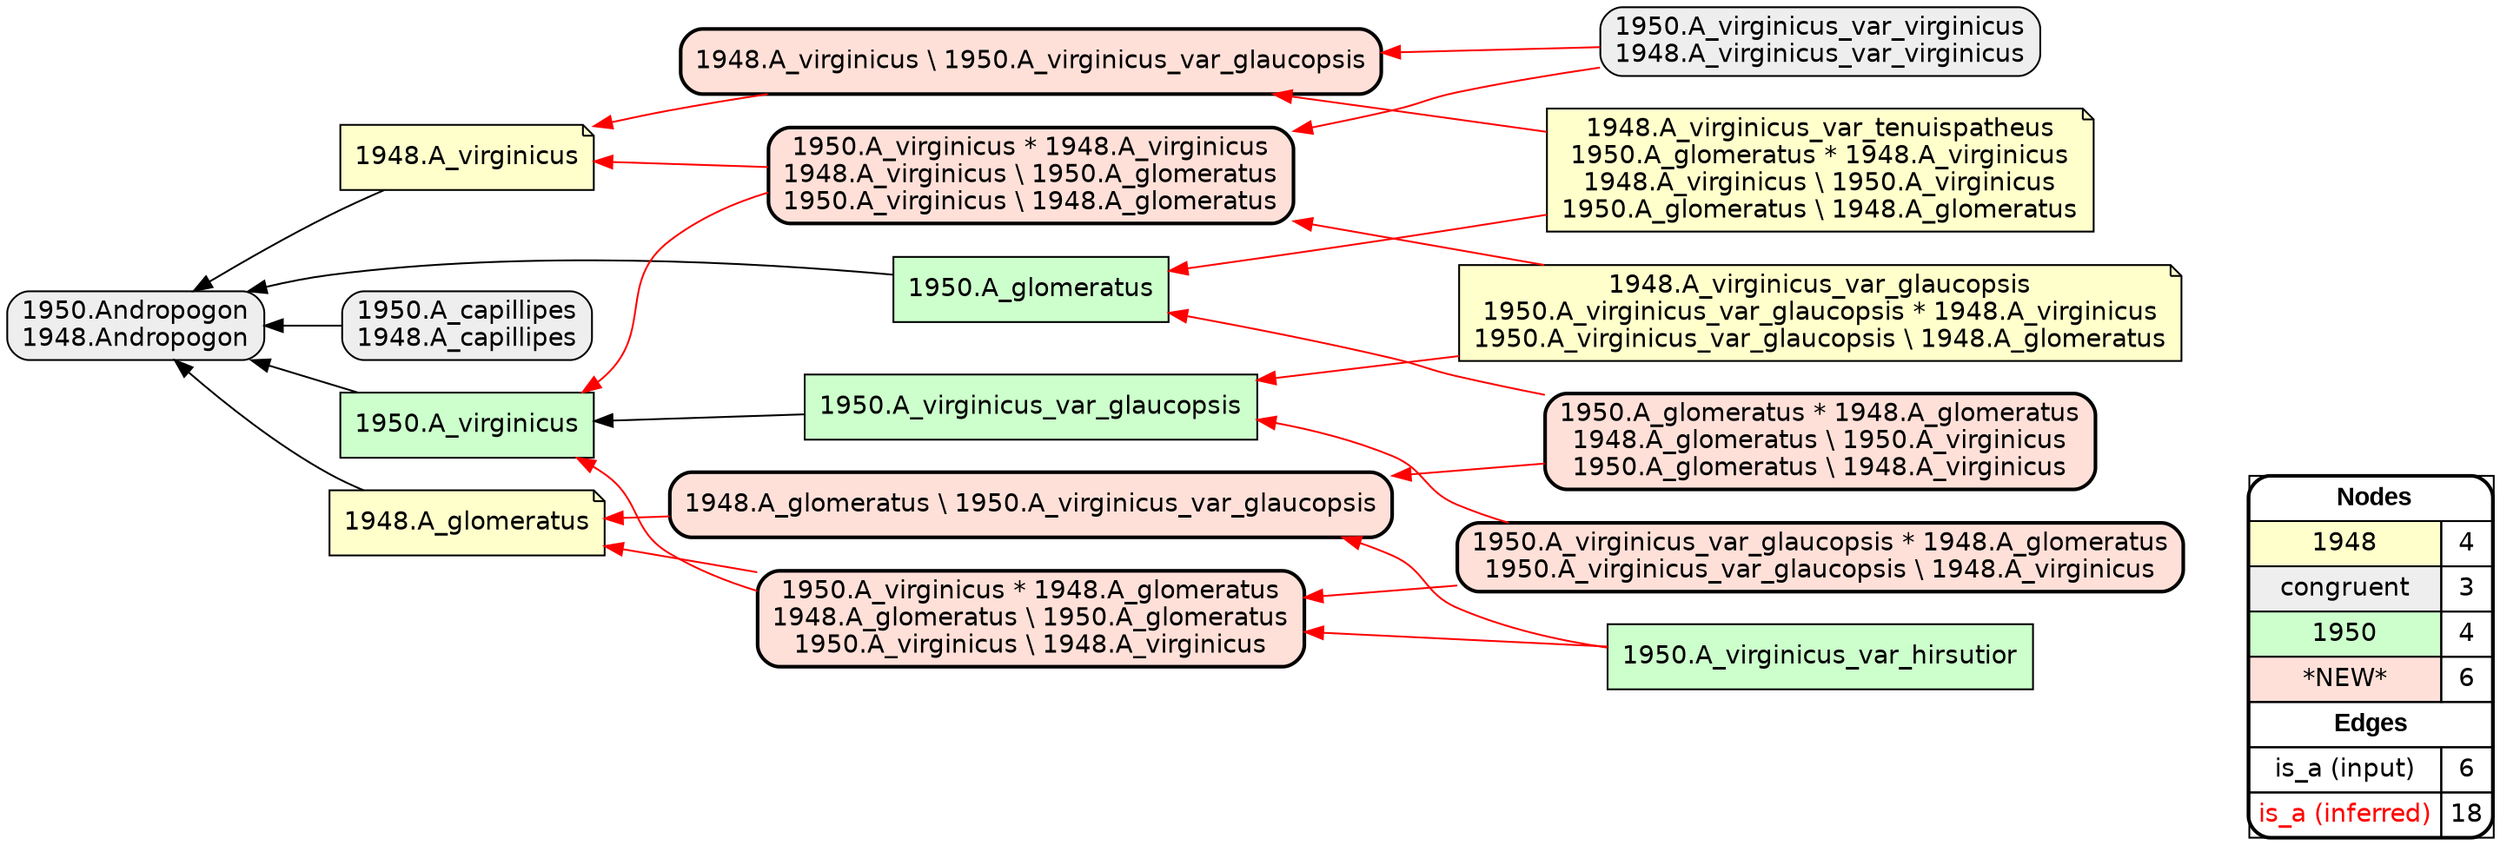 digraph{
rankdir=RL
node[shape=note style=filled fillcolor="#FFFFCC" fontname="helvetica"] 
"1948.A_virginicus"
"1948.A_virginicus_var_glaucopsis\n1950.A_virginicus_var_glaucopsis * 1948.A_virginicus\n1950.A_virginicus_var_glaucopsis \\ 1948.A_glomeratus"
"1948.A_virginicus_var_tenuispatheus\n1950.A_glomeratus * 1948.A_virginicus\n1948.A_virginicus \\ 1950.A_virginicus\n1950.A_glomeratus \\ 1948.A_glomeratus"
"1948.A_glomeratus"
node[shape=box style="filled,rounded" fillcolor="#EEEEEE" fontname="helvetica"] 
"1950.Andropogon\n1948.Andropogon"
"1950.A_capillipes\n1948.A_capillipes"
"1950.A_virginicus_var_virginicus\n1948.A_virginicus_var_virginicus"
node[shape=box style=filled fillcolor="#CCFFCC" fontname="helvetica"] 
"1950.A_virginicus"
"1950.A_virginicus_var_hirsutior"
"1950.A_virginicus_var_glaucopsis"
"1950.A_glomeratus"
node[shape=box style="filled,rounded,bold" fillcolor="#FFE0D8" fontname="helvetica"] 
"1948.A_glomeratus \\ 1950.A_virginicus_var_glaucopsis"
"1950.A_glomeratus * 1948.A_glomeratus\n1948.A_glomeratus \\ 1950.A_virginicus\n1950.A_glomeratus \\ 1948.A_virginicus"
"1948.A_virginicus \\ 1950.A_virginicus_var_glaucopsis"
"1950.A_virginicus * 1948.A_glomeratus\n1948.A_glomeratus \\ 1950.A_glomeratus\n1950.A_virginicus \\ 1948.A_virginicus"
"1950.A_virginicus_var_glaucopsis * 1948.A_glomeratus\n1950.A_virginicus_var_glaucopsis \\ 1948.A_virginicus"
"1950.A_virginicus * 1948.A_virginicus\n1948.A_virginicus \\ 1950.A_glomeratus\n1950.A_virginicus \\ 1948.A_glomeratus"
edge[arrowhead=normal style=dotted color="#000000" constraint=true penwidth=1]
edge[arrowhead=normal style=solid color="#000000" constraint=true penwidth=1]
"1948.A_virginicus" -> "1950.Andropogon\n1948.Andropogon"
"1948.A_glomeratus" -> "1950.Andropogon\n1948.Andropogon"
"1950.A_glomeratus" -> "1950.Andropogon\n1948.Andropogon"
"1950.A_capillipes\n1948.A_capillipes" -> "1950.Andropogon\n1948.Andropogon"
"1950.A_virginicus" -> "1950.Andropogon\n1948.Andropogon"
"1950.A_virginicus_var_glaucopsis" -> "1950.A_virginicus"
edge[arrowhead=normal style=solid color="#FF0000" constraint=true penwidth=1]
"1950.A_virginicus * 1948.A_virginicus\n1948.A_virginicus \\ 1950.A_glomeratus\n1950.A_virginicus \\ 1948.A_glomeratus" -> "1948.A_virginicus"
"1948.A_virginicus_var_glaucopsis\n1950.A_virginicus_var_glaucopsis * 1948.A_virginicus\n1950.A_virginicus_var_glaucopsis \\ 1948.A_glomeratus" -> "1950.A_virginicus_var_glaucopsis"
"1950.A_glomeratus * 1948.A_glomeratus\n1948.A_glomeratus \\ 1950.A_virginicus\n1950.A_glomeratus \\ 1948.A_virginicus" -> "1950.A_glomeratus"
"1948.A_virginicus_var_tenuispatheus\n1950.A_glomeratus * 1948.A_virginicus\n1948.A_virginicus \\ 1950.A_virginicus\n1950.A_glomeratus \\ 1948.A_glomeratus" -> "1950.A_glomeratus"
"1950.A_virginicus_var_virginicus\n1948.A_virginicus_var_virginicus" -> "1950.A_virginicus * 1948.A_virginicus\n1948.A_virginicus \\ 1950.A_glomeratus\n1950.A_virginicus \\ 1948.A_glomeratus"
"1948.A_glomeratus \\ 1950.A_virginicus_var_glaucopsis" -> "1948.A_glomeratus"
"1950.A_virginicus_var_glaucopsis * 1948.A_glomeratus\n1950.A_virginicus_var_glaucopsis \\ 1948.A_virginicus" -> "1950.A_virginicus * 1948.A_glomeratus\n1948.A_glomeratus \\ 1950.A_glomeratus\n1950.A_virginicus \\ 1948.A_virginicus"
"1950.A_glomeratus * 1948.A_glomeratus\n1948.A_glomeratus \\ 1950.A_virginicus\n1950.A_glomeratus \\ 1948.A_virginicus" -> "1948.A_glomeratus \\ 1950.A_virginicus_var_glaucopsis"
"1950.A_virginicus_var_virginicus\n1948.A_virginicus_var_virginicus" -> "1948.A_virginicus \\ 1950.A_virginicus_var_glaucopsis"
"1948.A_virginicus_var_glaucopsis\n1950.A_virginicus_var_glaucopsis * 1948.A_virginicus\n1950.A_virginicus_var_glaucopsis \\ 1948.A_glomeratus" -> "1950.A_virginicus * 1948.A_virginicus\n1948.A_virginicus \\ 1950.A_glomeratus\n1950.A_virginicus \\ 1948.A_glomeratus"
"1948.A_virginicus_var_tenuispatheus\n1950.A_glomeratus * 1948.A_virginicus\n1948.A_virginicus \\ 1950.A_virginicus\n1950.A_glomeratus \\ 1948.A_glomeratus" -> "1948.A_virginicus \\ 1950.A_virginicus_var_glaucopsis"
"1948.A_virginicus \\ 1950.A_virginicus_var_glaucopsis" -> "1948.A_virginicus"
"1950.A_virginicus_var_hirsutior" -> "1950.A_virginicus * 1948.A_glomeratus\n1948.A_glomeratus \\ 1950.A_glomeratus\n1950.A_virginicus \\ 1948.A_virginicus"
"1950.A_virginicus_var_hirsutior" -> "1948.A_glomeratus \\ 1950.A_virginicus_var_glaucopsis"
"1950.A_virginicus * 1948.A_glomeratus\n1948.A_glomeratus \\ 1950.A_glomeratus\n1950.A_virginicus \\ 1948.A_virginicus" -> "1950.A_virginicus"
"1950.A_virginicus * 1948.A_glomeratus\n1948.A_glomeratus \\ 1950.A_glomeratus\n1950.A_virginicus \\ 1948.A_virginicus" -> "1948.A_glomeratus"
"1950.A_virginicus_var_glaucopsis * 1948.A_glomeratus\n1950.A_virginicus_var_glaucopsis \\ 1948.A_virginicus" -> "1950.A_virginicus_var_glaucopsis"
"1950.A_virginicus * 1948.A_virginicus\n1948.A_virginicus \\ 1950.A_glomeratus\n1950.A_virginicus \\ 1948.A_glomeratus" -> "1950.A_virginicus"
node[shape=box] 
{rank=source Legend [fillcolor= white margin=0 label=< 
 <TABLE BORDER="0" CELLBORDER="1" CELLSPACING="0" CELLPADDING="4"> 
<TR> <TD COLSPAN="2"><font face="Arial Black"> Nodes</font></TD> </TR> 
<TR> 
 <TD bgcolor="#FFFFCC" fontname="helvetica">1948</TD> 
 <TD>4</TD> 
 </TR> 
<TR> 
 <TD bgcolor="#EEEEEE" fontname="helvetica">congruent</TD> 
 <TD>3</TD> 
 </TR> 
<TR> 
 <TD bgcolor="#CCFFCC" fontname="helvetica">1950</TD> 
 <TD>4</TD> 
 </TR> 
<TR> 
 <TD bgcolor="#FFE0D8" fontname="helvetica">*NEW*</TD> 
 <TD>6</TD> 
 </TR> 
<TR> <TD COLSPAN="2"><font face = "Arial Black"> Edges </font></TD> </TR> 
<TR> 
 <TD><font color ="#000000">is_a (input)</font></TD><TD>6</TD>
</TR>
<TR> 
 <TD><font color ="#FF0000">is_a (inferred)</font></TD><TD>18</TD>
</TR>
</TABLE> 
 >] } 
}
